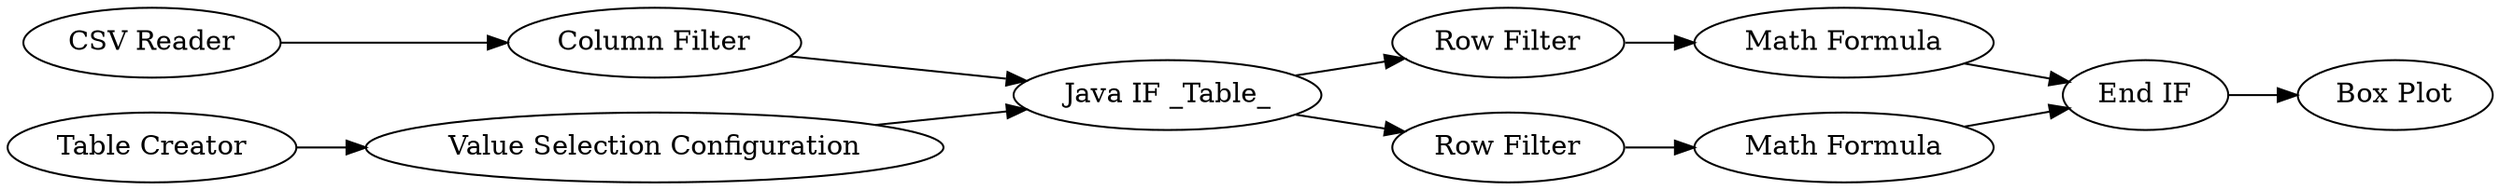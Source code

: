 digraph {
	38 -> 41
	54 -> 38
	41 -> 43
	59 -> 38
	47 -> 51
	51 -> 60
	43 -> 51
	40 -> 47
	25 -> 54
	38 -> 40
	57 -> 59
	57 [label="Table Creator"]
	43 [label="Math Formula"]
	41 [label="Row Filter"]
	51 [label="End IF"]
	47 [label="Math Formula"]
	40 [label="Row Filter"]
	54 [label="Column Filter"]
	25 [label="CSV Reader"]
	38 [label="Java IF _Table_"]
	60 [label="Box Plot"]
	59 [label="Value Selection Configuration"]
	rankdir=LR
}

